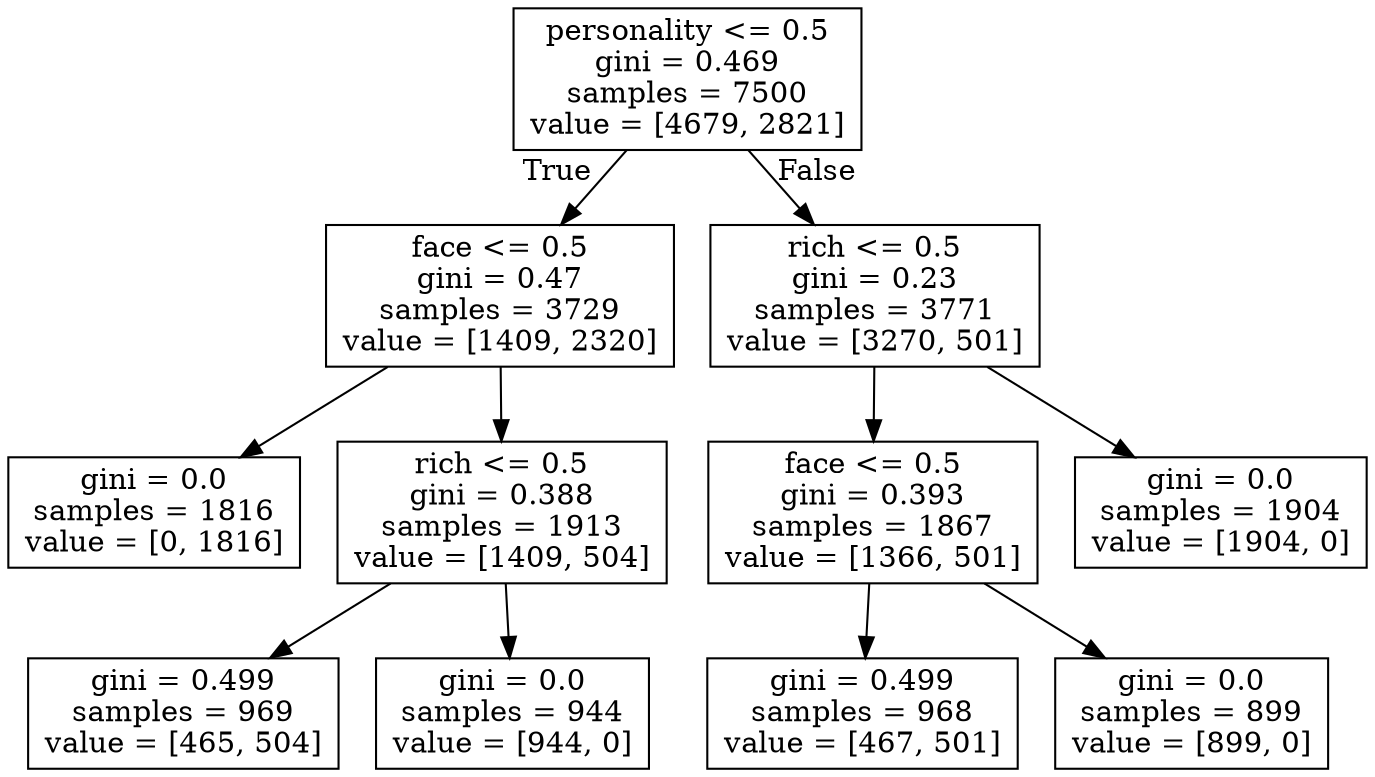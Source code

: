 digraph Tree {
node [shape=box] ;
0 [label="personality <= 0.5\ngini = 0.469\nsamples = 7500\nvalue = [4679, 2821]"] ;
1 [label="face <= 0.5\ngini = 0.47\nsamples = 3729\nvalue = [1409, 2320]"] ;
0 -> 1 [labeldistance=2.5, labelangle=45, headlabel="True"] ;
2 [label="gini = 0.0\nsamples = 1816\nvalue = [0, 1816]"] ;
1 -> 2 ;
3 [label="rich <= 0.5\ngini = 0.388\nsamples = 1913\nvalue = [1409, 504]"] ;
1 -> 3 ;
4 [label="gini = 0.499\nsamples = 969\nvalue = [465, 504]"] ;
3 -> 4 ;
5 [label="gini = 0.0\nsamples = 944\nvalue = [944, 0]"] ;
3 -> 5 ;
6 [label="rich <= 0.5\ngini = 0.23\nsamples = 3771\nvalue = [3270, 501]"] ;
0 -> 6 [labeldistance=2.5, labelangle=-45, headlabel="False"] ;
7 [label="face <= 0.5\ngini = 0.393\nsamples = 1867\nvalue = [1366, 501]"] ;
6 -> 7 ;
8 [label="gini = 0.499\nsamples = 968\nvalue = [467, 501]"] ;
7 -> 8 ;
9 [label="gini = 0.0\nsamples = 899\nvalue = [899, 0]"] ;
7 -> 9 ;
10 [label="gini = 0.0\nsamples = 1904\nvalue = [1904, 0]"] ;
6 -> 10 ;
}